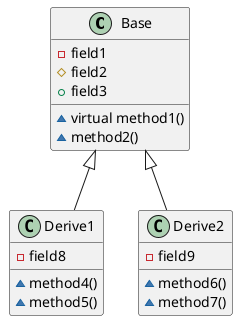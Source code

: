 @startuml dynamiccast

Base <|-- Derive1
Base <|-- Derive2

class Base {
    - field1
    # field2
    + field3

    ~virtual method1()
    ~method2()
}

class Derive1 {
    - field8

    ~method4()
    ~method5()
}

class Derive2 {
    - field9

    ~method6()
    ~method7()
}

@enduml